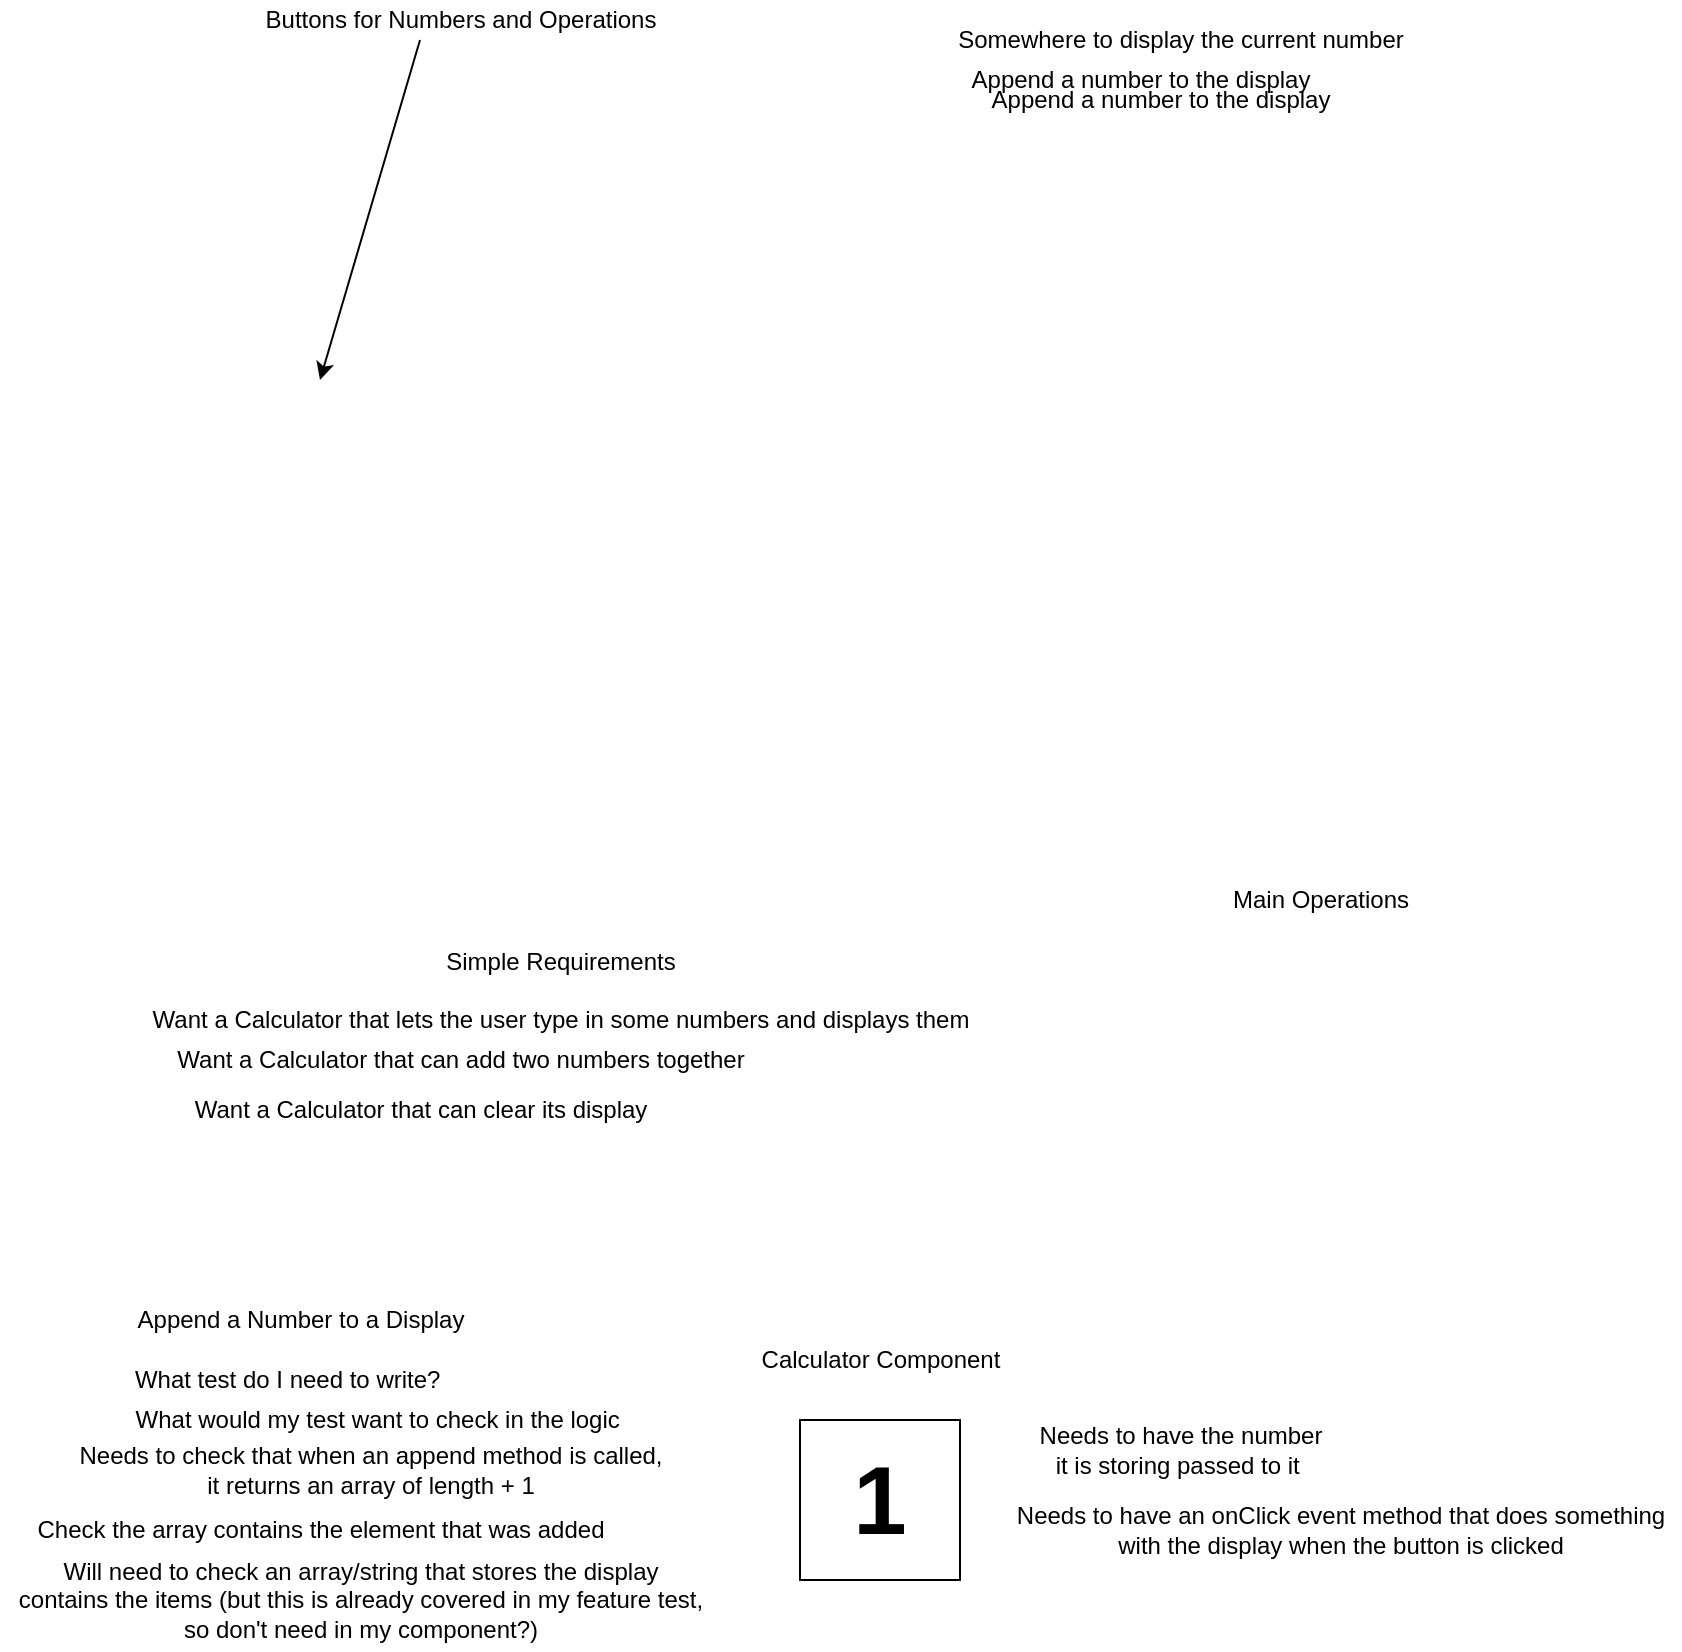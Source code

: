 <mxfile>
    <diagram id="lhCFNLX7x3FErVzATT6z" name="Page-1">
        <mxGraphModel dx="642" dy="635" grid="1" gridSize="10" guides="1" tooltips="1" connect="1" arrows="1" fold="1" page="1" pageScale="1" pageWidth="827" pageHeight="1169" math="0" shadow="0">
            <root>
                <mxCell id="0"/>
                <mxCell id="1" parent="0"/>
                <mxCell id="duD0OscKRhEGUbKgNiGc-11" value="" style="group" parent="1" vertex="1" connectable="0">
                    <mxGeometry x="100" y="20" width="691.94" height="564.5" as="geometry"/>
                </mxCell>
                <mxCell id="duD0OscKRhEGUbKgNiGc-1" value="" style="shape=image;verticalLabelPosition=bottom;labelBackgroundColor=#ffffff;verticalAlign=top;aspect=fixed;imageAspect=0;image=https://res.cloudinary.com/practicaldev/image/fetch/s--r1TEE8kz--/c_limit%2Cf_auto%2Cfl_progressive%2Cq_auto%2Cw_880/https://www.devaradise.com/wp-content/uploads/2020/09/react-calculator-1-1024x489.jpg;sketch=1;" parent="duD0OscKRhEGUbKgNiGc-11" vertex="1">
                    <mxGeometry y="100" width="691.94" height="330" as="geometry"/>
                </mxCell>
                <mxCell id="duD0OscKRhEGUbKgNiGc-4" value="" style="endArrow=classic;html=1;" parent="duD0OscKRhEGUbKgNiGc-11" edge="1">
                    <mxGeometry width="50" height="50" relative="1" as="geometry">
                        <mxPoint x="160" y="20" as="sourcePoint"/>
                        <mxPoint x="110" y="190" as="targetPoint"/>
                    </mxGeometry>
                </mxCell>
                <mxCell id="duD0OscKRhEGUbKgNiGc-5" value="Buttons for Numbers and Operations" style="text;html=1;align=center;verticalAlign=middle;resizable=0;points=[];autosize=1;strokeColor=none;" parent="duD0OscKRhEGUbKgNiGc-11" vertex="1">
                    <mxGeometry x="75" width="210" height="20" as="geometry"/>
                </mxCell>
                <mxCell id="duD0OscKRhEGUbKgNiGc-6" value="Somewhere to display the current number" style="text;html=1;align=center;verticalAlign=middle;resizable=0;points=[];autosize=1;strokeColor=none;" parent="duD0OscKRhEGUbKgNiGc-11" vertex="1">
                    <mxGeometry x="420" y="10" width="240" height="20" as="geometry"/>
                </mxCell>
                <mxCell id="duD0OscKRhEGUbKgNiGc-7" value="Main Operations" style="text;html=1;align=center;verticalAlign=middle;resizable=0;points=[];autosize=1;strokeColor=none;" parent="duD0OscKRhEGUbKgNiGc-11" vertex="1">
                    <mxGeometry x="560" y="440" width="100" height="20" as="geometry"/>
                </mxCell>
                <mxCell id="duD0OscKRhEGUbKgNiGc-8" value="&lt;div&gt;Simple Requirements&lt;/div&gt;&lt;div&gt;&lt;br&gt;&lt;/div&gt;&lt;div&gt;Want a Calculator that lets the user type in some numbers and displays them &lt;br&gt;&lt;/div&gt;" style="text;html=1;align=center;verticalAlign=middle;resizable=0;points=[];autosize=1;strokeColor=none;" parent="duD0OscKRhEGUbKgNiGc-11" vertex="1">
                    <mxGeometry x="20" y="470" width="420" height="50" as="geometry"/>
                </mxCell>
                <mxCell id="duD0OscKRhEGUbKgNiGc-9" value="Want a Calculator that can add two numbers together" style="text;html=1;align=center;verticalAlign=middle;resizable=0;points=[];autosize=1;strokeColor=none;" parent="duD0OscKRhEGUbKgNiGc-11" vertex="1">
                    <mxGeometry x="30" y="520" width="300" height="20" as="geometry"/>
                </mxCell>
                <mxCell id="duD0OscKRhEGUbKgNiGc-10" value="Want a Calculator that can clear its display" style="text;html=1;align=center;verticalAlign=middle;resizable=0;points=[];autosize=1;strokeColor=none;" parent="duD0OscKRhEGUbKgNiGc-11" vertex="1">
                    <mxGeometry x="40" y="544.5" width="240" height="20" as="geometry"/>
                </mxCell>
                <mxCell id="2" value="&lt;b&gt;&lt;font style=&quot;font-size: 48px&quot;&gt;1&lt;/font&gt;&lt;/b&gt;" style="whiteSpace=wrap;html=1;aspect=fixed;" parent="1" vertex="1">
                    <mxGeometry x="450" y="730" width="80" height="80" as="geometry"/>
                </mxCell>
                <mxCell id="3" value="Calculator Component" style="text;html=1;align=center;verticalAlign=middle;resizable=0;points=[];autosize=1;strokeColor=none;" parent="1" vertex="1">
                    <mxGeometry x="425" y="690" width="130" height="20" as="geometry"/>
                </mxCell>
                <mxCell id="4" value="Needs to have the number &lt;br&gt;it is storing passed to it&amp;nbsp;" style="text;html=1;align=center;verticalAlign=middle;resizable=0;points=[];autosize=1;strokeColor=none;" parent="1" vertex="1">
                    <mxGeometry x="560" y="730" width="160" height="30" as="geometry"/>
                </mxCell>
                <mxCell id="5" value="Needs to have an onClick event method that does something &lt;br&gt;with the display when the button is clicked" style="text;html=1;align=center;verticalAlign=middle;resizable=0;points=[];autosize=1;strokeColor=none;" parent="1" vertex="1">
                    <mxGeometry x="550" y="770" width="340" height="30" as="geometry"/>
                </mxCell>
                <mxCell id="6" value="Append a number to the display" style="text;html=1;align=center;verticalAlign=middle;resizable=0;points=[];autosize=1;strokeColor=none;" vertex="1" parent="1">
                    <mxGeometry x="530" y="50" width="180" height="20" as="geometry"/>
                </mxCell>
                <mxCell id="7" value="Append a number to the display" style="text;html=1;align=center;verticalAlign=middle;resizable=0;points=[];autosize=1;strokeColor=none;" vertex="1" parent="1">
                    <mxGeometry x="540" y="60" width="180" height="20" as="geometry"/>
                </mxCell>
                <mxCell id="8" value="Append a Number to a Display" style="text;html=1;align=center;verticalAlign=middle;resizable=0;points=[];autosize=1;strokeColor=none;" vertex="1" parent="1">
                    <mxGeometry x="110" y="670" width="180" height="20" as="geometry"/>
                </mxCell>
                <mxCell id="9" value="What test do I need to write?&amp;nbsp;" style="text;html=1;align=center;verticalAlign=middle;resizable=0;points=[];autosize=1;strokeColor=none;" vertex="1" parent="1">
                    <mxGeometry x="110" y="700" width="170" height="20" as="geometry"/>
                </mxCell>
                <mxCell id="10" value="What would my test want to check in the logic&amp;nbsp;" style="text;html=1;align=center;verticalAlign=middle;resizable=0;points=[];autosize=1;strokeColor=none;" vertex="1" parent="1">
                    <mxGeometry x="110" y="720" width="260" height="20" as="geometry"/>
                </mxCell>
                <mxCell id="11" value="Needs to check that when an append method is called, &lt;br&gt;it returns an array of length + 1" style="text;html=1;align=center;verticalAlign=middle;resizable=0;points=[];autosize=1;strokeColor=none;" vertex="1" parent="1">
                    <mxGeometry x="80" y="740" width="310" height="30" as="geometry"/>
                </mxCell>
                <mxCell id="12" value="Check the array contains the element that was added" style="text;html=1;align=center;verticalAlign=middle;resizable=0;points=[];autosize=1;strokeColor=none;" vertex="1" parent="1">
                    <mxGeometry x="60" y="775" width="300" height="20" as="geometry"/>
                </mxCell>
                <mxCell id="13" value="Will need to check an array/string that stores the display &lt;br&gt;contains the items (but this is already covered in my feature test, &lt;br&gt;so don't need in my component?)" style="text;html=1;align=center;verticalAlign=middle;resizable=0;points=[];autosize=1;strokeColor=none;" vertex="1" parent="1">
                    <mxGeometry x="50" y="795" width="360" height="50" as="geometry"/>
                </mxCell>
            </root>
        </mxGraphModel>
    </diagram>
</mxfile>